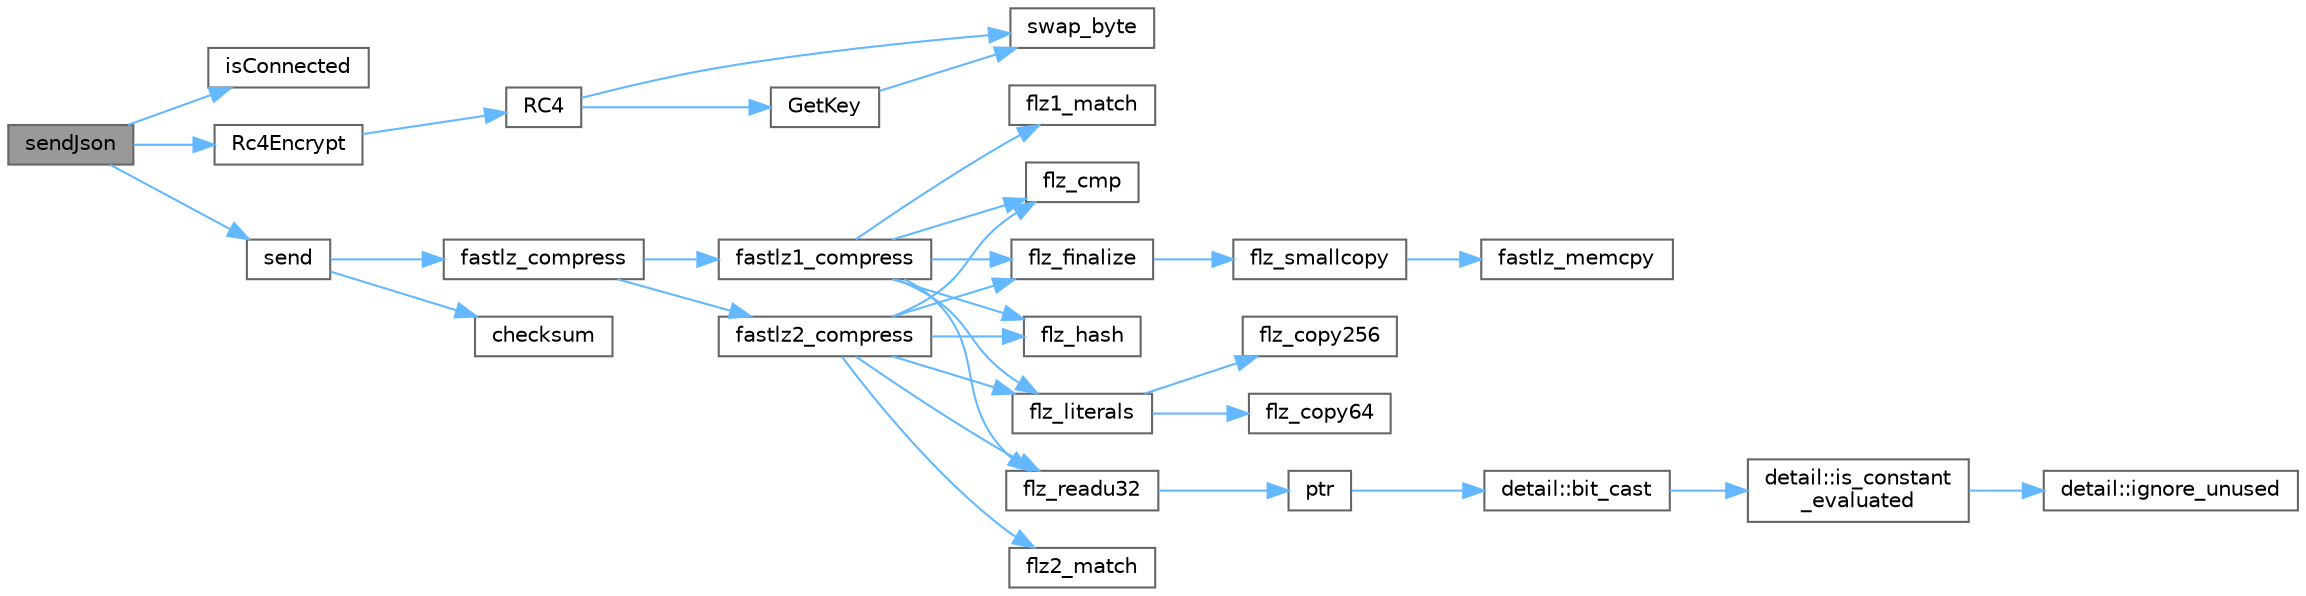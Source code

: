 digraph "sendJson"
{
 // LATEX_PDF_SIZE
  bgcolor="transparent";
  edge [fontname=Helvetica,fontsize=10,labelfontname=Helvetica,labelfontsize=10];
  node [fontname=Helvetica,fontsize=10,shape=box,height=0.2,width=0.4];
  rankdir="LR";
  Node1 [id="Node000001",label="sendJson",height=0.2,width=0.4,color="gray40", fillcolor="grey60", style="filled", fontcolor="black",tooltip="发送json数据"];
  Node1 -> Node2 [id="edge1_Node000001_Node000002",color="steelblue1",style="solid",tooltip=" "];
  Node2 [id="Node000002",label="isConnected",height=0.2,width=0.4,color="grey40", fillcolor="white", style="filled",URL="$class_c_tcp_socket.html#a772f8f0487e0d3804e9da7585e23a29a",tooltip="检测是否连接成功"];
  Node1 -> Node3 [id="edge2_Node000001_Node000003",color="steelblue1",style="solid",tooltip=" "];
  Node3 [id="Node000003",label="Rc4Encrypt",height=0.2,width=0.4,color="grey40", fillcolor="white", style="filled",URL="$rc4_8c.html#a58d5132953c5c591c30e530bce22a9fa",tooltip="RC4 加密"];
  Node3 -> Node4 [id="edge3_Node000003_Node000004",color="steelblue1",style="solid",tooltip=" "];
  Node4 [id="Node000004",label="RC4",height=0.2,width=0.4,color="grey40", fillcolor="white", style="filled",URL="$rc4_8c.html#adf70156276596c6a3c50bcdfea4fa9c9",tooltip="执行 RC4 加密/解密"];
  Node4 -> Node5 [id="edge4_Node000004_Node000005",color="steelblue1",style="solid",tooltip=" "];
  Node5 [id="Node000005",label="GetKey",height=0.2,width=0.4,color="grey40", fillcolor="white", style="filled",URL="$rc4_8c.html#ada1a8eb0a1f2f4724d974bfc6d6b1920",tooltip="生成 RC4 密钥状态数组"];
  Node5 -> Node6 [id="edge5_Node000005_Node000006",color="steelblue1",style="solid",tooltip=" "];
  Node6 [id="Node000006",label="swap_byte",height=0.2,width=0.4,color="grey40", fillcolor="white", style="filled",URL="$rc4_8c.html#a84af851bdc7d54287ef4634e9bc8b384",tooltip="交换两个字节"];
  Node4 -> Node6 [id="edge6_Node000004_Node000006",color="steelblue1",style="solid",tooltip=" "];
  Node1 -> Node7 [id="edge7_Node000001_Node000007",color="steelblue1",style="solid",tooltip=" "];
  Node7 [id="Node000007",label="send",height=0.2,width=0.4,color="grey40", fillcolor="white", style="filled",URL="$class_c_tcp_socket.html#afb4fe951d4366e86d50539952d8bda64",tooltip="发送数据"];
  Node7 -> Node8 [id="edge8_Node000007_Node000008",color="steelblue1",style="solid",tooltip=" "];
  Node8 [id="Node000008",label="checksum",height=0.2,width=0.4,color="grey40", fillcolor="white", style="filled",URL="$rc4_8c.html#ae978f8ebbe17c03d4768507eeb907b81",tooltip="计算校验和"];
  Node7 -> Node9 [id="edge9_Node000007_Node000009",color="steelblue1",style="solid",tooltip=" "];
  Node9 [id="Node000009",label="fastlz_compress",height=0.2,width=0.4,color="grey40", fillcolor="white", style="filled",URL="$fastlz_8c.html#aa8b12c16f2514c6cd2a6748a9d6bce4d",tooltip="通用压缩函数"];
  Node9 -> Node10 [id="edge10_Node000009_Node000010",color="steelblue1",style="solid",tooltip=" "];
  Node10 [id="Node000010",label="fastlz1_compress",height=0.2,width=0.4,color="grey40", fillcolor="white", style="filled",URL="$fastlz_8c.html#a1f149a66a870832b28adbd7a3e0464e3",tooltip="级别 1 压缩实现"];
  Node10 -> Node11 [id="edge11_Node000010_Node000011",color="steelblue1",style="solid",tooltip=" "];
  Node11 [id="Node000011",label="flz1_match",height=0.2,width=0.4,color="grey40", fillcolor="white", style="filled",URL="$fastlz_8c.html#ae3fa1b75c06606b5876ae53a208b0869",tooltip="级别 1 压缩的匹配编码"];
  Node10 -> Node12 [id="edge12_Node000010_Node000012",color="steelblue1",style="solid",tooltip=" "];
  Node12 [id="Node000012",label="flz_cmp",height=0.2,width=0.4,color="grey40", fillcolor="white", style="filled",URL="$fastlz_8c.html#a4734cddbda700701b928ea1c9462a280",tooltip="比较两个数据块"];
  Node10 -> Node13 [id="edge13_Node000010_Node000013",color="steelblue1",style="solid",tooltip=" "];
  Node13 [id="Node000013",label="flz_finalize",height=0.2,width=0.4,color="grey40", fillcolor="white", style="filled",URL="$fastlz_8c.html#aad3ee3ccbad499327027d24ea6140169",tooltip="最终字面量处理"];
  Node13 -> Node14 [id="edge14_Node000013_Node000014",color="steelblue1",style="solid",tooltip=" "];
  Node14 [id="Node000014",label="flz_smallcopy",height=0.2,width=0.4,color="grey40", fillcolor="white", style="filled",URL="$fastlz_8c.html#a741b9a31afd0f8c4a7d1409952d7497a",tooltip="小块数据复制"];
  Node14 -> Node15 [id="edge15_Node000014_Node000015",color="steelblue1",style="solid",tooltip=" "];
  Node15 [id="Node000015",label="fastlz_memcpy",height=0.2,width=0.4,color="grey40", fillcolor="white", style="filled",URL="$fastlz_8c.html#a95d18238c9acb9ac4e0748cb7a14527f",tooltip="内存复制函数"];
  Node10 -> Node16 [id="edge16_Node000010_Node000016",color="steelblue1",style="solid",tooltip=" "];
  Node16 [id="Node000016",label="flz_hash",height=0.2,width=0.4,color="grey40", fillcolor="white", style="filled",URL="$fastlz_8c.html#a68cbcb6b0d615ae53e2303a4a9b5ab70",tooltip="计算哈希值"];
  Node10 -> Node17 [id="edge17_Node000010_Node000017",color="steelblue1",style="solid",tooltip=" "];
  Node17 [id="Node000017",label="flz_literals",height=0.2,width=0.4,color="grey40", fillcolor="white", style="filled",URL="$fastlz_8c.html#a154d7b313ffcf534c30642f0af6d4641",tooltip="处理字面量数据"];
  Node17 -> Node18 [id="edge18_Node000017_Node000018",color="steelblue1",style="solid",tooltip=" "];
  Node18 [id="Node000018",label="flz_copy256",height=0.2,width=0.4,color="grey40", fillcolor="white", style="filled",URL="$fastlz_8c.html#a9f138722d5b4cca13b3dace840c7c458",tooltip="复制 256 位数据块"];
  Node17 -> Node19 [id="edge19_Node000017_Node000019",color="steelblue1",style="solid",tooltip=" "];
  Node19 [id="Node000019",label="flz_copy64",height=0.2,width=0.4,color="grey40", fillcolor="white", style="filled",URL="$fastlz_8c.html#a468c19b0a79f2f5c072cf17c5cc969a3",tooltip="复制 64 位数据块"];
  Node10 -> Node20 [id="edge20_Node000010_Node000020",color="steelblue1",style="solid",tooltip=" "];
  Node20 [id="Node000020",label="flz_readu32",height=0.2,width=0.4,color="grey40", fillcolor="white", style="filled",URL="$fastlz_8c.html#a840ac800deb7c00f2994ef2663819817",tooltip="读取 32 位无符号整数"];
  Node20 -> Node21 [id="edge21_Node000020_Node000021",color="steelblue1",style="solid",tooltip=" "];
  Node21 [id="Node000021",label="ptr",height=0.2,width=0.4,color="grey40", fillcolor="white", style="filled",URL="$format_8h.html#adb6e274f8eb0b74b2865215e1b49c535",tooltip="Converts p to const void* for pointer formatting."];
  Node21 -> Node22 [id="edge22_Node000021_Node000022",color="steelblue1",style="solid",tooltip=" "];
  Node22 [id="Node000022",label="detail::bit_cast",height=0.2,width=0.4,color="grey40", fillcolor="white", style="filled",URL="$namespacedetail.html#a68cc0da968a823f01db50bc3958c996a",tooltip=" "];
  Node22 -> Node23 [id="edge23_Node000022_Node000023",color="steelblue1",style="solid",tooltip=" "];
  Node23 [id="Node000023",label="detail::is_constant\l_evaluated",height=0.2,width=0.4,color="grey40", fillcolor="white", style="filled",URL="$namespacedetail.html#aa88c553e0935b1aa6f21ac8045cf2335",tooltip=" "];
  Node23 -> Node24 [id="edge24_Node000023_Node000024",color="steelblue1",style="solid",tooltip=" "];
  Node24 [id="Node000024",label="detail::ignore_unused",height=0.2,width=0.4,color="grey40", fillcolor="white", style="filled",URL="$namespacedetail.html#a039aa82d5bc3557c97ae98da6aec04ce",tooltip=" "];
  Node9 -> Node25 [id="edge25_Node000009_Node000025",color="steelblue1",style="solid",tooltip=" "];
  Node25 [id="Node000025",label="fastlz2_compress",height=0.2,width=0.4,color="grey40", fillcolor="white", style="filled",URL="$fastlz_8c.html#a06ae67595a80640a59169dfa4a5c8b44",tooltip="级别 2 压缩实现"];
  Node25 -> Node26 [id="edge26_Node000025_Node000026",color="steelblue1",style="solid",tooltip=" "];
  Node26 [id="Node000026",label="flz2_match",height=0.2,width=0.4,color="grey40", fillcolor="white", style="filled",URL="$fastlz_8c.html#a08ac84ecce13045966548dcfd8af87a9",tooltip="级别 2 压缩的匹配编码"];
  Node25 -> Node12 [id="edge27_Node000025_Node000012",color="steelblue1",style="solid",tooltip=" "];
  Node25 -> Node13 [id="edge28_Node000025_Node000013",color="steelblue1",style="solid",tooltip=" "];
  Node25 -> Node16 [id="edge29_Node000025_Node000016",color="steelblue1",style="solid",tooltip=" "];
  Node25 -> Node17 [id="edge30_Node000025_Node000017",color="steelblue1",style="solid",tooltip=" "];
  Node25 -> Node20 [id="edge31_Node000025_Node000020",color="steelblue1",style="solid",tooltip=" "];
}
